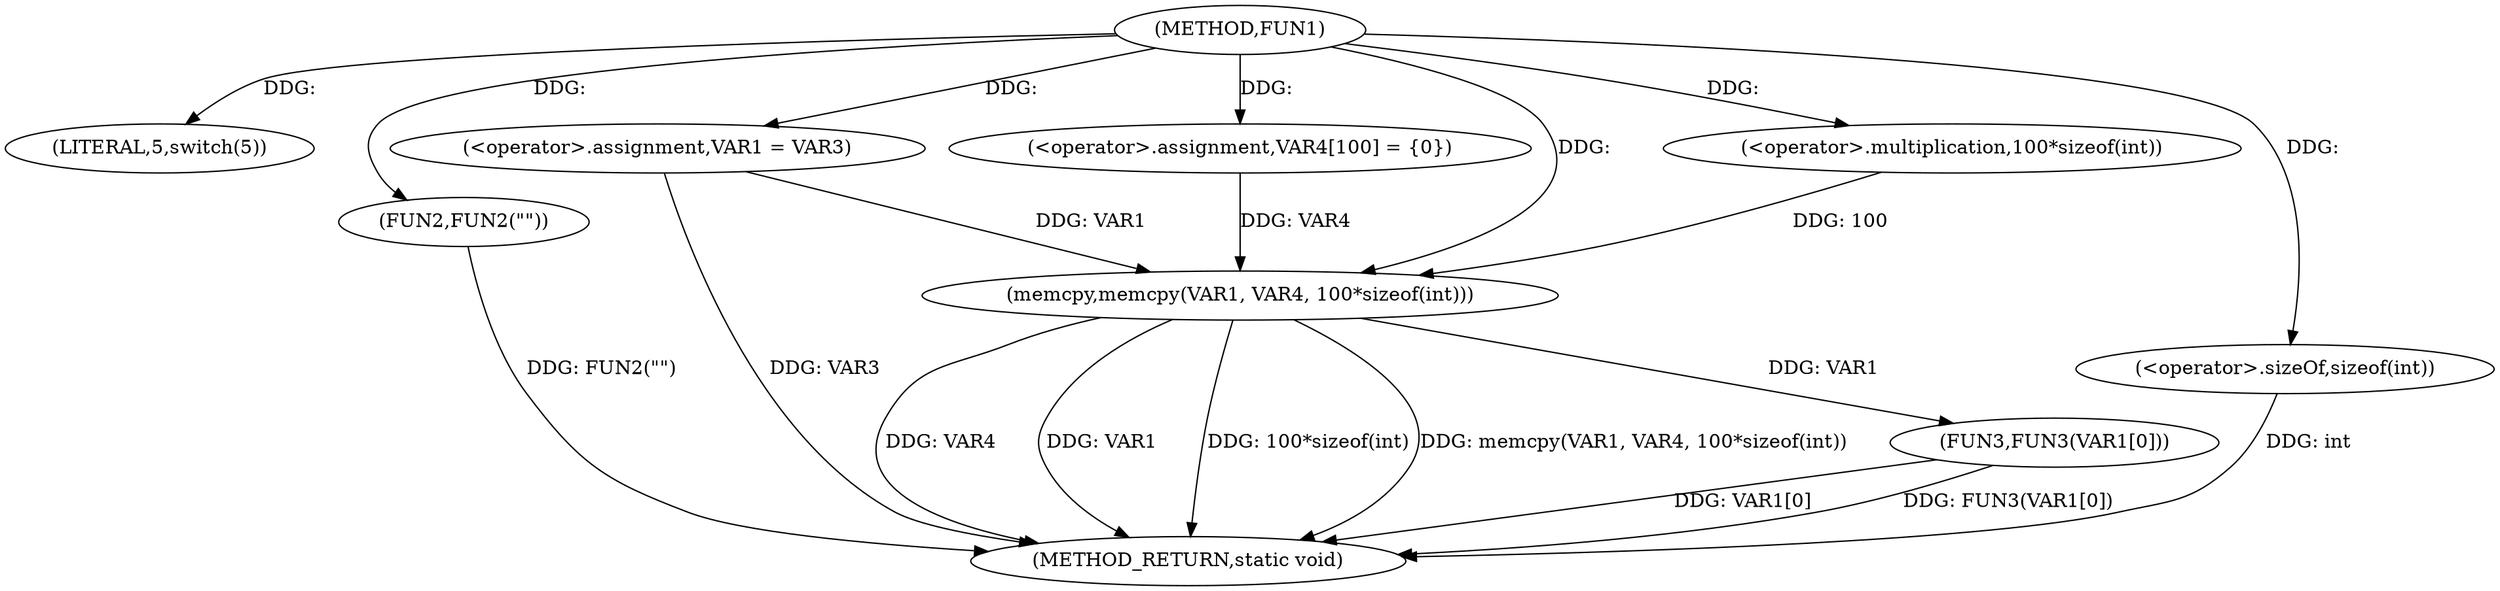 digraph FUN1 {  
"1000100" [label = "(METHOD,FUN1)" ]
"1000132" [label = "(METHOD_RETURN,static void)" ]
"1000106" [label = "(LITERAL,5,switch(5))" ]
"1000109" [label = "(FUN2,FUN2(\"\"))" ]
"1000113" [label = "(<operator>.assignment,VAR1 = VAR3)" ]
"1000119" [label = "(<operator>.assignment,VAR4[100] = {0})" ]
"1000121" [label = "(memcpy,memcpy(VAR1, VAR4, 100*sizeof(int)))" ]
"1000124" [label = "(<operator>.multiplication,100*sizeof(int))" ]
"1000126" [label = "(<operator>.sizeOf,sizeof(int))" ]
"1000128" [label = "(FUN3,FUN3(VAR1[0]))" ]
  "1000121" -> "1000132"  [ label = "DDG: VAR4"] 
  "1000128" -> "1000132"  [ label = "DDG: VAR1[0]"] 
  "1000126" -> "1000132"  [ label = "DDG: int"] 
  "1000121" -> "1000132"  [ label = "DDG: VAR1"] 
  "1000128" -> "1000132"  [ label = "DDG: FUN3(VAR1[0])"] 
  "1000109" -> "1000132"  [ label = "DDG: FUN2(\"\")"] 
  "1000121" -> "1000132"  [ label = "DDG: 100*sizeof(int)"] 
  "1000113" -> "1000132"  [ label = "DDG: VAR3"] 
  "1000121" -> "1000132"  [ label = "DDG: memcpy(VAR1, VAR4, 100*sizeof(int))"] 
  "1000100" -> "1000106"  [ label = "DDG: "] 
  "1000100" -> "1000109"  [ label = "DDG: "] 
  "1000100" -> "1000113"  [ label = "DDG: "] 
  "1000100" -> "1000119"  [ label = "DDG: "] 
  "1000113" -> "1000121"  [ label = "DDG: VAR1"] 
  "1000100" -> "1000121"  [ label = "DDG: "] 
  "1000119" -> "1000121"  [ label = "DDG: VAR4"] 
  "1000124" -> "1000121"  [ label = "DDG: 100"] 
  "1000100" -> "1000124"  [ label = "DDG: "] 
  "1000100" -> "1000126"  [ label = "DDG: "] 
  "1000121" -> "1000128"  [ label = "DDG: VAR1"] 
}
